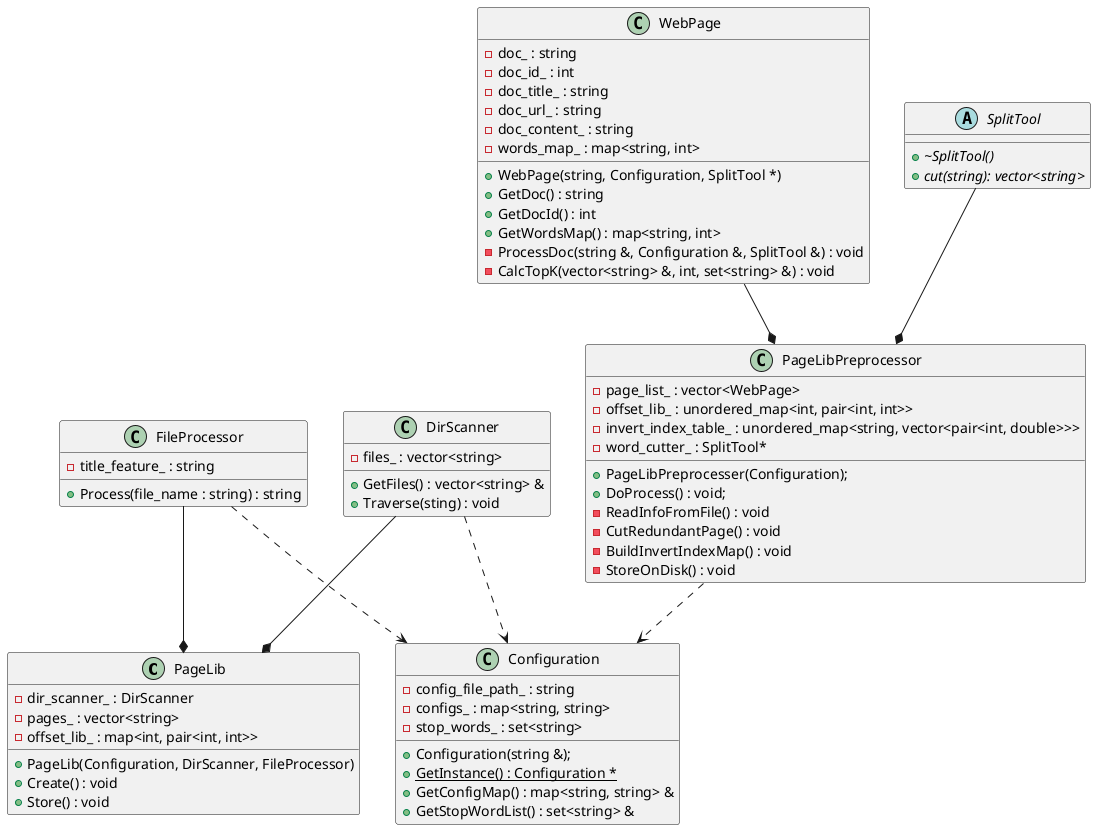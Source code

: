 @startuml page
class PageLib {
	- dir_scanner_ : DirScanner
	- pages_ : vector<string>
	- offset_lib_ : map<int, pair<int, int>>
	+ PageLib(Configuration, DirScanner, FileProcessor)
	+ Create() : void
	+ Store() : void
}

class DirScanner {
	- files_ : vector<string>
	+ GetFiles() : vector<string> &
	+ Traverse(sting) : void
}

class FileProcessor {
	- title_feature_ : string
	+ Process(file_name : string) : string
}

class Configuration {
	- config_file_path_ : string
	- configs_ : map<string, string>
	- stop_words_ : set<string>
	+ Configuration(string &);
	+ {static}GetInstance() : Configuration *
	+ GetConfigMap() : map<string, string> &
	+ GetStopWordList() : set<string> &
}

class PageLibPreprocessor {
	- page_list_ : vector<WebPage>
	- offset_lib_ : unordered_map<int, pair<int, int>>
	- invert_index_table_ : unordered_map<string, vector<pair<int, double>>>
	- word_cutter_ : SplitTool*
	+ PageLibPreprocesser(Configuration);
	+ DoProcess() : void;
	- ReadInfoFromFile() : void
	- CutRedundantPage() : void
	- BuildInvertIndexMap() : void
	- StoreOnDisk() : void
}

class WebPage {
	- doc_ : string
	- doc_id_ : int
	- doc_title_ : string
	- doc_url_ : string
	- doc_content_ : string
	- words_map_ : map<string, int>
	+ WebPage(string, Configuration, SplitTool *)
	+ GetDoc() : string
	+ GetDocId() : int
	+ GetWordsMap() : map<string, int>
	- ProcessDoc(string &, Configuration &, SplitTool &) : void
	- CalcTopK(vector<string> &, int, set<string> &) : void
}

abstract class SplitTool {
	+ {abstract}~SplitTool()
	+ {abstract}cut(string): vector<string>
}

DirScanner --* PageLib
DirScanner ..> Configuration
FileProcessor --* PageLib
FileProcessor ..> Configuration
PageLibPreprocessor ..> Configuration
WebPage --* PageLibPreprocessor
SplitTool --* PageLibPreprocessor
@enduml